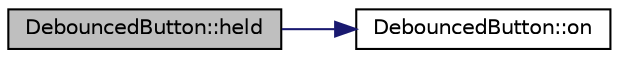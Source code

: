 digraph "DebouncedButton::held"
{
  edge [fontname="Helvetica",fontsize="10",labelfontname="Helvetica",labelfontsize="10"];
  node [fontname="Helvetica",fontsize="10",shape=record];
  rankdir="LR";
  Node8 [label="DebouncedButton::held",height=0.2,width=0.4,color="black", fillcolor="grey75", style="filled", fontcolor="black"];
  Node8 -> Node9 [color="midnightblue",fontsize="10",style="solid",fontname="Helvetica"];
  Node9 [label="DebouncedButton::on",height=0.2,width=0.4,color="black", fillcolor="white", style="filled",URL="$classDebouncedButton.html#ac908c18c076200f3345c86fc3bba366b"];
}
